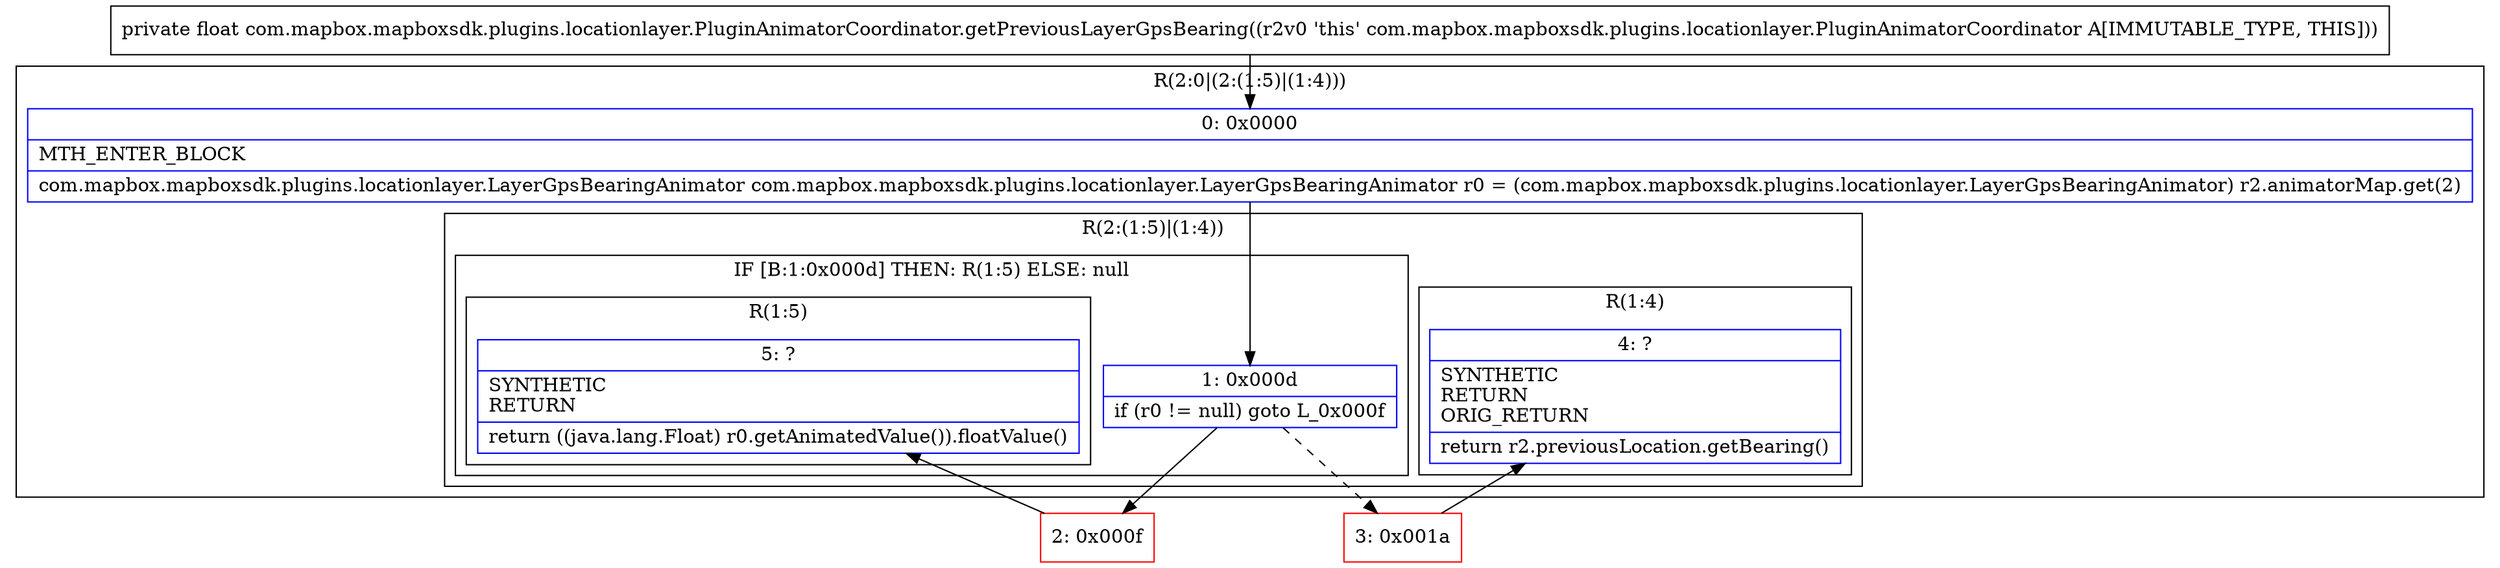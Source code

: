 digraph "CFG forcom.mapbox.mapboxsdk.plugins.locationlayer.PluginAnimatorCoordinator.getPreviousLayerGpsBearing()F" {
subgraph cluster_Region_713409185 {
label = "R(2:0|(2:(1:5)|(1:4)))";
node [shape=record,color=blue];
Node_0 [shape=record,label="{0\:\ 0x0000|MTH_ENTER_BLOCK\l|com.mapbox.mapboxsdk.plugins.locationlayer.LayerGpsBearingAnimator com.mapbox.mapboxsdk.plugins.locationlayer.LayerGpsBearingAnimator r0 = (com.mapbox.mapboxsdk.plugins.locationlayer.LayerGpsBearingAnimator) r2.animatorMap.get(2)\l}"];
subgraph cluster_Region_1226122487 {
label = "R(2:(1:5)|(1:4))";
node [shape=record,color=blue];
subgraph cluster_IfRegion_1321413677 {
label = "IF [B:1:0x000d] THEN: R(1:5) ELSE: null";
node [shape=record,color=blue];
Node_1 [shape=record,label="{1\:\ 0x000d|if (r0 != null) goto L_0x000f\l}"];
subgraph cluster_Region_723260580 {
label = "R(1:5)";
node [shape=record,color=blue];
Node_5 [shape=record,label="{5\:\ ?|SYNTHETIC\lRETURN\l|return ((java.lang.Float) r0.getAnimatedValue()).floatValue()\l}"];
}
}
subgraph cluster_Region_780735802 {
label = "R(1:4)";
node [shape=record,color=blue];
Node_4 [shape=record,label="{4\:\ ?|SYNTHETIC\lRETURN\lORIG_RETURN\l|return r2.previousLocation.getBearing()\l}"];
}
}
}
Node_2 [shape=record,color=red,label="{2\:\ 0x000f}"];
Node_3 [shape=record,color=red,label="{3\:\ 0x001a}"];
MethodNode[shape=record,label="{private float com.mapbox.mapboxsdk.plugins.locationlayer.PluginAnimatorCoordinator.getPreviousLayerGpsBearing((r2v0 'this' com.mapbox.mapboxsdk.plugins.locationlayer.PluginAnimatorCoordinator A[IMMUTABLE_TYPE, THIS])) }"];
MethodNode -> Node_0;
Node_0 -> Node_1;
Node_1 -> Node_2;
Node_1 -> Node_3[style=dashed];
Node_2 -> Node_5;
Node_3 -> Node_4;
}

